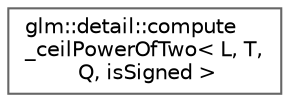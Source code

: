 digraph "Graphical Class Hierarchy"
{
 // LATEX_PDF_SIZE
  bgcolor="transparent";
  edge [fontname=Helvetica,fontsize=10,labelfontname=Helvetica,labelfontsize=10];
  node [fontname=Helvetica,fontsize=10,shape=box,height=0.2,width=0.4];
  rankdir="LR";
  Node0 [id="Node000000",label="glm::detail::compute\l_ceilPowerOfTwo\< L, T,\l Q, isSigned \>",height=0.2,width=0.4,color="grey40", fillcolor="white", style="filled",URL="$structglm_1_1detail_1_1compute__ceil_power_of_two.html",tooltip=" "];
}
